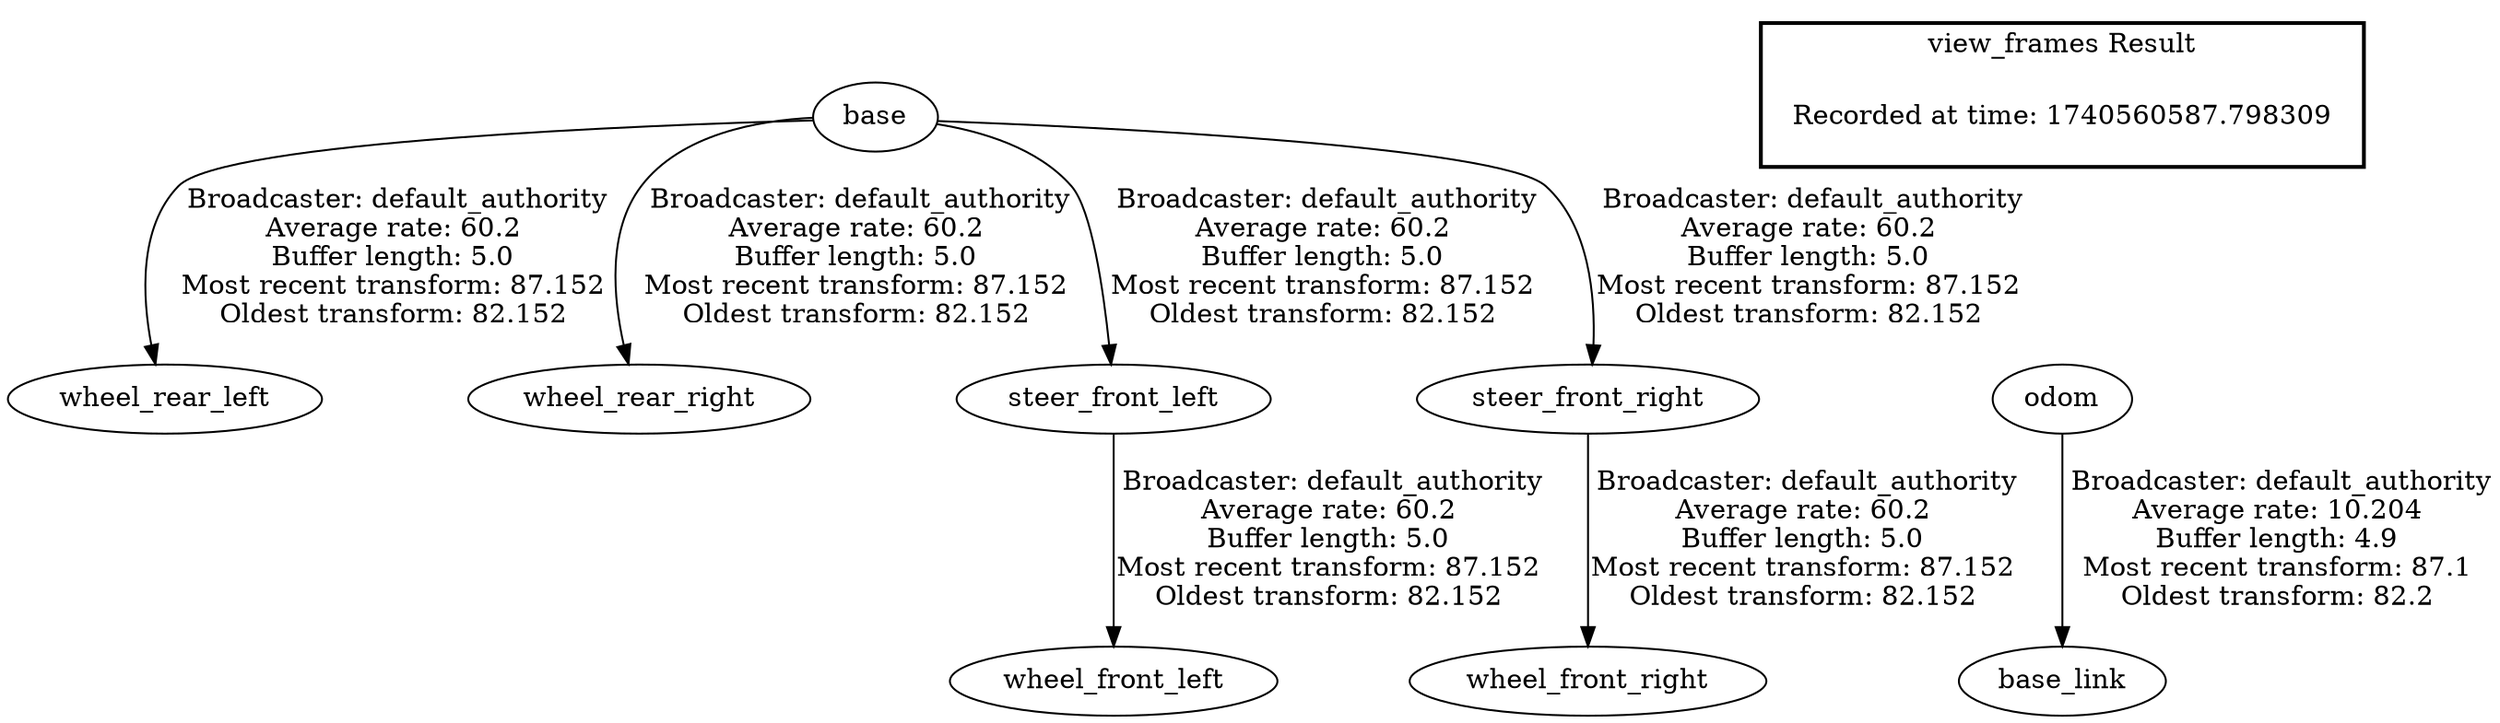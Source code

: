 digraph G {
"base" -> "wheel_rear_left"[label=" Broadcaster: default_authority\nAverage rate: 60.2\nBuffer length: 5.0\nMost recent transform: 87.152\nOldest transform: 82.152\n"];
"base" -> "wheel_rear_right"[label=" Broadcaster: default_authority\nAverage rate: 60.2\nBuffer length: 5.0\nMost recent transform: 87.152\nOldest transform: 82.152\n"];
"steer_front_left" -> "wheel_front_left"[label=" Broadcaster: default_authority\nAverage rate: 60.2\nBuffer length: 5.0\nMost recent transform: 87.152\nOldest transform: 82.152\n"];
"base" -> "steer_front_left"[label=" Broadcaster: default_authority\nAverage rate: 60.2\nBuffer length: 5.0\nMost recent transform: 87.152\nOldest transform: 82.152\n"];
"steer_front_right" -> "wheel_front_right"[label=" Broadcaster: default_authority\nAverage rate: 60.2\nBuffer length: 5.0\nMost recent transform: 87.152\nOldest transform: 82.152\n"];
"base" -> "steer_front_right"[label=" Broadcaster: default_authority\nAverage rate: 60.2\nBuffer length: 5.0\nMost recent transform: 87.152\nOldest transform: 82.152\n"];
"odom" -> "base_link"[label=" Broadcaster: default_authority\nAverage rate: 10.204\nBuffer length: 4.9\nMost recent transform: 87.1\nOldest transform: 82.2\n"];
edge [style=invis];
 subgraph cluster_legend { style=bold; color=black; label ="view_frames Result";
"Recorded at time: 1740560587.798309"[ shape=plaintext ] ;
}->"odom";
}